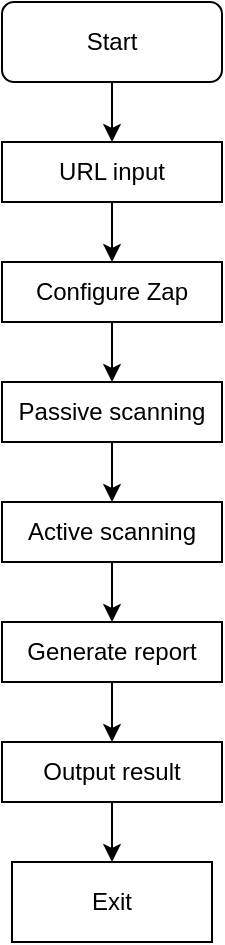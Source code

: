 <mxfile>
    <diagram id="rbiXSjlfoxICydGyb6rr" name="Page-1">
        <mxGraphModel dx="785" dy="585" grid="1" gridSize="10" guides="1" tooltips="1" connect="1" arrows="1" fold="1" page="1" pageScale="1" pageWidth="827" pageHeight="1169" math="0" shadow="0">
            <root>
                <mxCell id="0"/>
                <mxCell id="1" parent="0"/>
                <mxCell id="31" value="" style="edgeStyle=none;html=1;entryX=0.5;entryY=0;entryDx=0;entryDy=0;" edge="1" parent="1" source="27" target="32">
                    <mxGeometry relative="1" as="geometry">
                        <mxPoint x="515" y="160" as="targetPoint"/>
                    </mxGeometry>
                </mxCell>
                <mxCell id="27" value="Start" style="rounded=1;whiteSpace=wrap;html=1;" vertex="1" parent="1">
                    <mxGeometry x="460" y="40" width="110" height="40" as="geometry"/>
                </mxCell>
                <mxCell id="34" value="" style="edgeStyle=none;html=1;" edge="1" parent="1" source="32" target="33">
                    <mxGeometry relative="1" as="geometry"/>
                </mxCell>
                <mxCell id="32" value="URL input" style="rounded=0;whiteSpace=wrap;html=1;" vertex="1" parent="1">
                    <mxGeometry x="460" y="110" width="110" height="30" as="geometry"/>
                </mxCell>
                <mxCell id="36" value="" style="edgeStyle=none;html=1;" edge="1" parent="1" source="33" target="35">
                    <mxGeometry relative="1" as="geometry"/>
                </mxCell>
                <mxCell id="33" value="Configure Zap" style="rounded=0;whiteSpace=wrap;html=1;" vertex="1" parent="1">
                    <mxGeometry x="460" y="170" width="110" height="30" as="geometry"/>
                </mxCell>
                <mxCell id="38" value="" style="edgeStyle=none;html=1;" edge="1" parent="1" source="35" target="37">
                    <mxGeometry relative="1" as="geometry"/>
                </mxCell>
                <mxCell id="35" value="Passive scanning" style="rounded=0;whiteSpace=wrap;html=1;" vertex="1" parent="1">
                    <mxGeometry x="460" y="230" width="110" height="30" as="geometry"/>
                </mxCell>
                <mxCell id="40" value="" style="edgeStyle=none;html=1;" edge="1" parent="1" source="37" target="39">
                    <mxGeometry relative="1" as="geometry"/>
                </mxCell>
                <mxCell id="37" value="Active scanning" style="rounded=0;whiteSpace=wrap;html=1;" vertex="1" parent="1">
                    <mxGeometry x="460" y="290" width="110" height="30" as="geometry"/>
                </mxCell>
                <mxCell id="43" value="" style="edgeStyle=none;html=1;" edge="1" parent="1" source="39" target="42">
                    <mxGeometry relative="1" as="geometry"/>
                </mxCell>
                <mxCell id="39" value="Generate report" style="rounded=0;whiteSpace=wrap;html=1;" vertex="1" parent="1">
                    <mxGeometry x="460" y="350" width="110" height="30" as="geometry"/>
                </mxCell>
                <mxCell id="45" value="" style="edgeStyle=none;html=1;" edge="1" parent="1" source="42" target="44">
                    <mxGeometry relative="1" as="geometry"/>
                </mxCell>
                <mxCell id="42" value="Output result" style="whiteSpace=wrap;html=1;rounded=0;" vertex="1" parent="1">
                    <mxGeometry x="460" y="410" width="110" height="30" as="geometry"/>
                </mxCell>
                <mxCell id="44" value="Exit" style="whiteSpace=wrap;html=1;rounded=0;" vertex="1" parent="1">
                    <mxGeometry x="465" y="470" width="100" height="40" as="geometry"/>
                </mxCell>
            </root>
        </mxGraphModel>
    </diagram>
</mxfile>